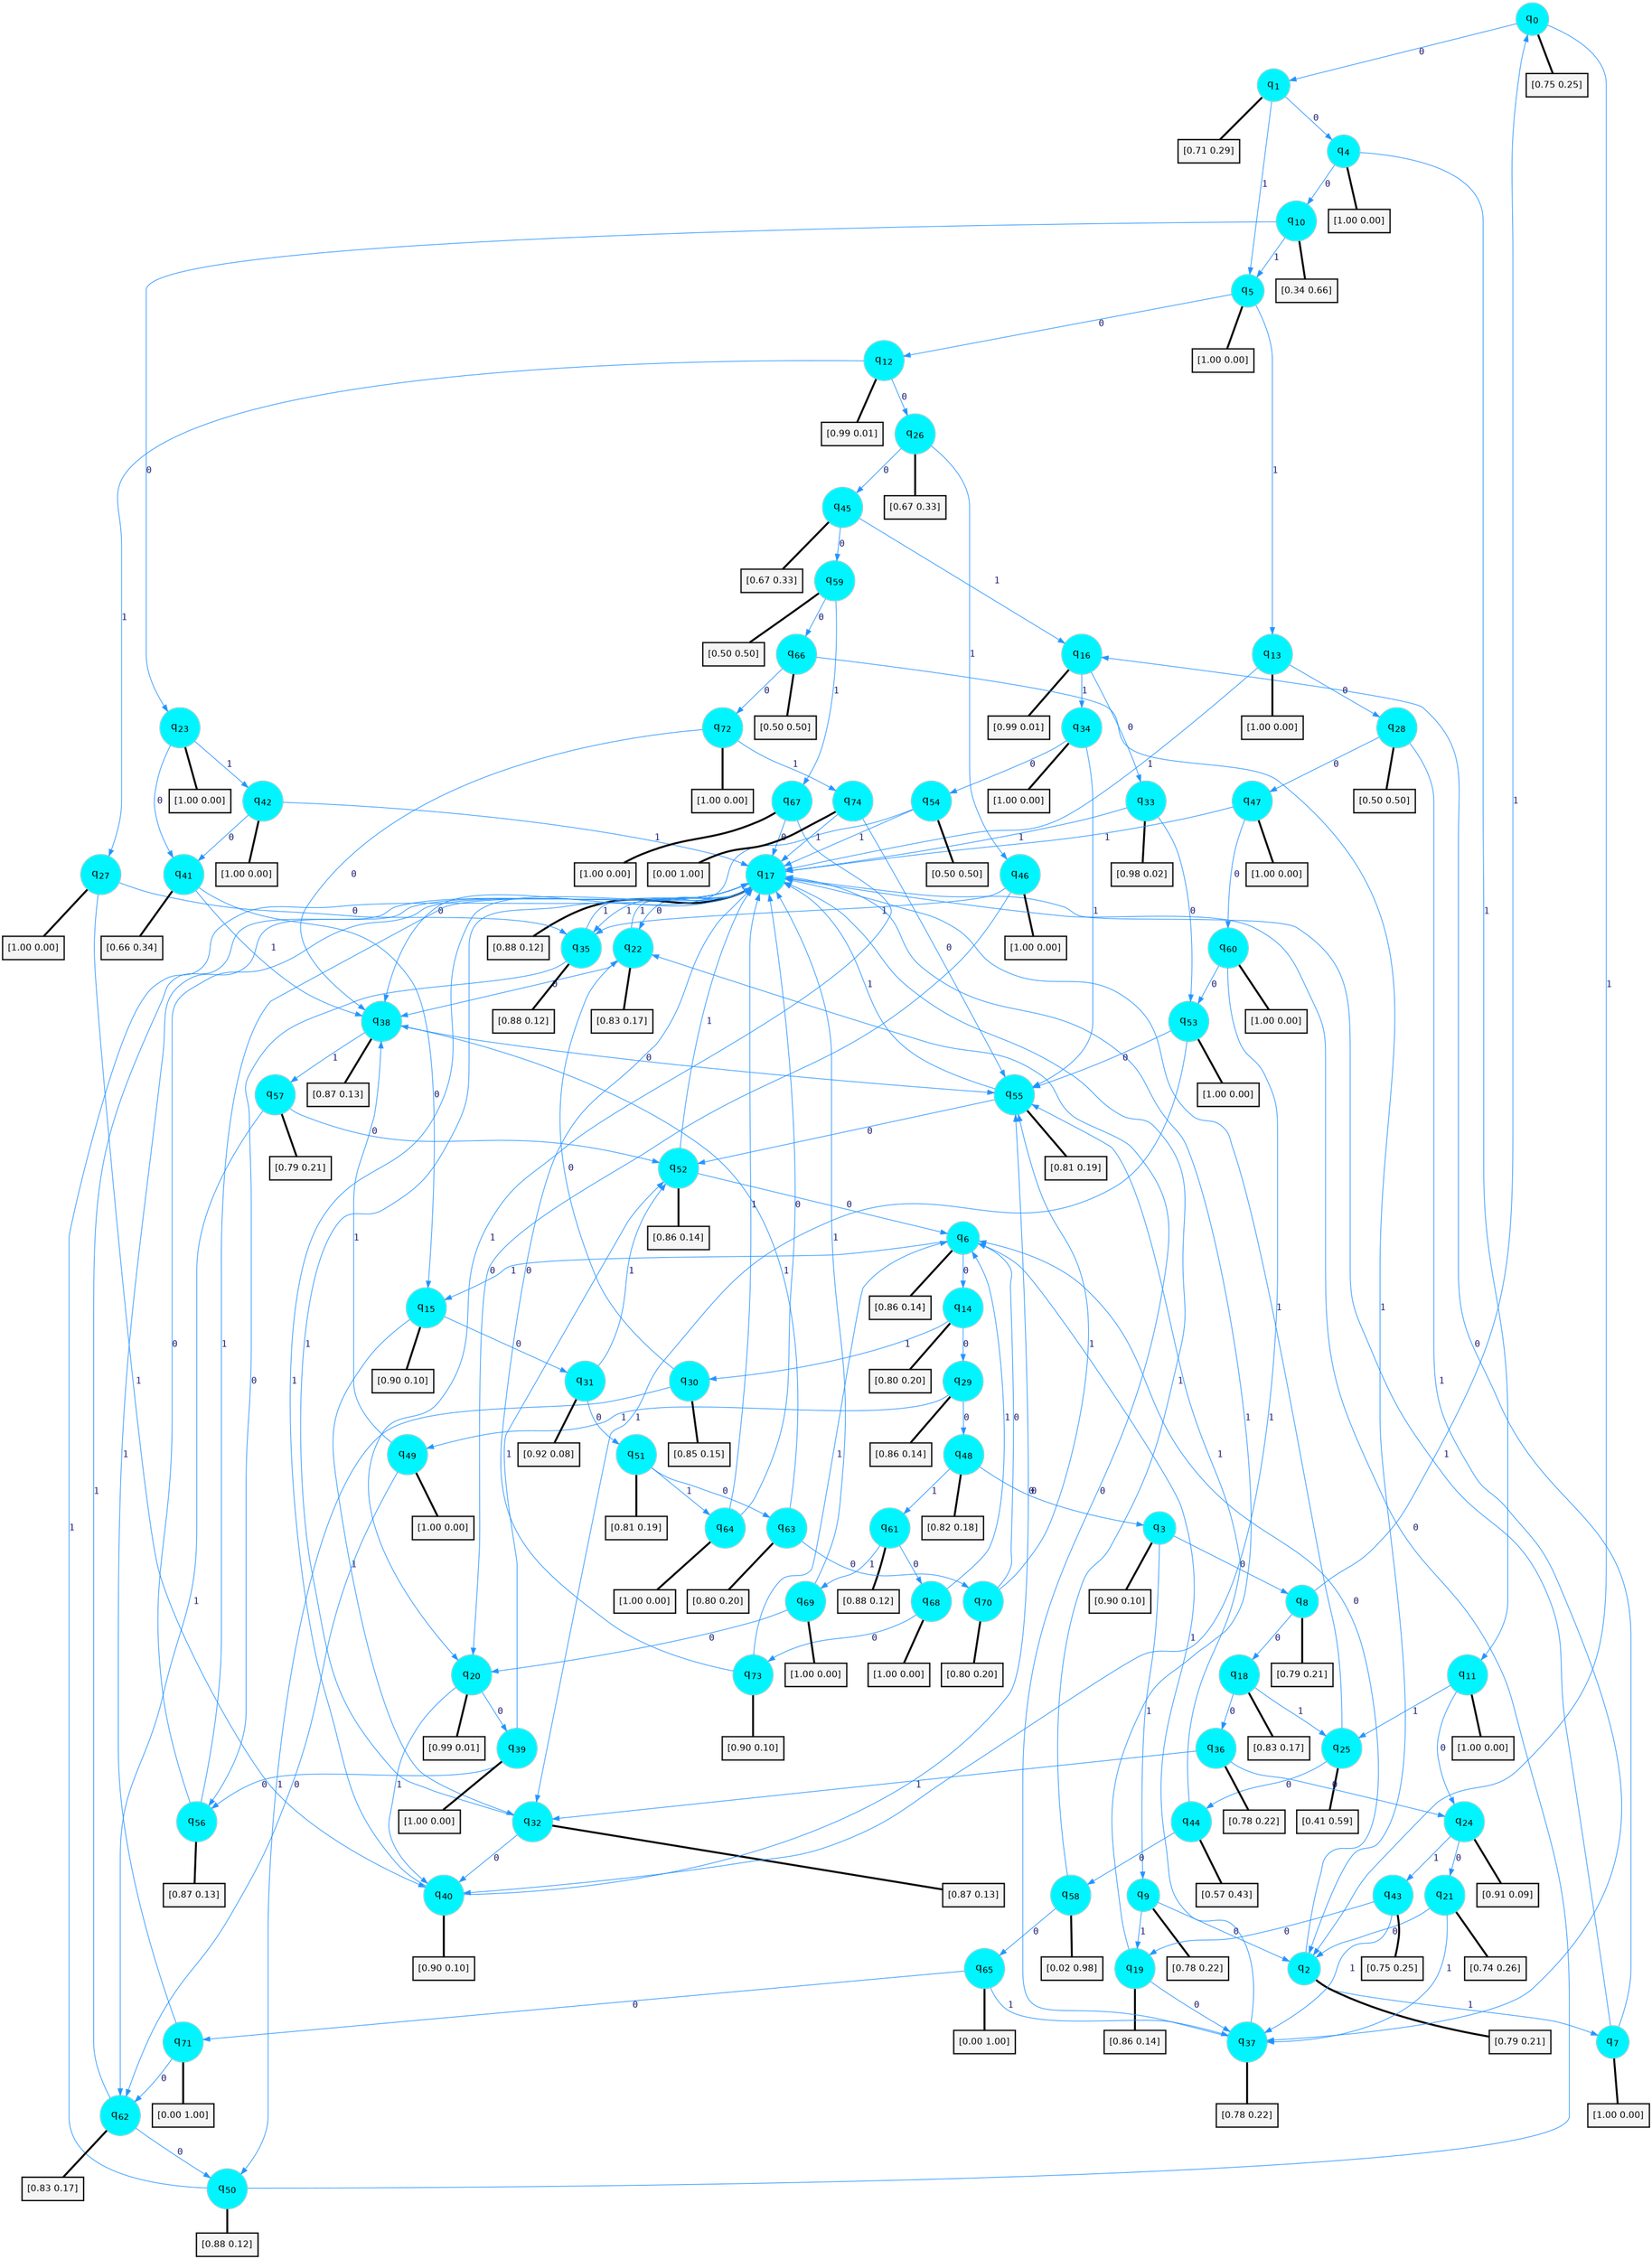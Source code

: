 digraph G {
graph [
bgcolor=transparent, dpi=300, rankdir=TD, size="40,25"];
node [
color=gray, fillcolor=turquoise1, fontcolor=black, fontname=Helvetica, fontsize=16, fontweight=bold, shape=circle, style=filled];
edge [
arrowsize=1, color=dodgerblue1, fontcolor=midnightblue, fontname=courier, fontweight=bold, penwidth=1, style=solid, weight=20];
0[label=<q<SUB>0</SUB>>];
1[label=<q<SUB>1</SUB>>];
2[label=<q<SUB>2</SUB>>];
3[label=<q<SUB>3</SUB>>];
4[label=<q<SUB>4</SUB>>];
5[label=<q<SUB>5</SUB>>];
6[label=<q<SUB>6</SUB>>];
7[label=<q<SUB>7</SUB>>];
8[label=<q<SUB>8</SUB>>];
9[label=<q<SUB>9</SUB>>];
10[label=<q<SUB>10</SUB>>];
11[label=<q<SUB>11</SUB>>];
12[label=<q<SUB>12</SUB>>];
13[label=<q<SUB>13</SUB>>];
14[label=<q<SUB>14</SUB>>];
15[label=<q<SUB>15</SUB>>];
16[label=<q<SUB>16</SUB>>];
17[label=<q<SUB>17</SUB>>];
18[label=<q<SUB>18</SUB>>];
19[label=<q<SUB>19</SUB>>];
20[label=<q<SUB>20</SUB>>];
21[label=<q<SUB>21</SUB>>];
22[label=<q<SUB>22</SUB>>];
23[label=<q<SUB>23</SUB>>];
24[label=<q<SUB>24</SUB>>];
25[label=<q<SUB>25</SUB>>];
26[label=<q<SUB>26</SUB>>];
27[label=<q<SUB>27</SUB>>];
28[label=<q<SUB>28</SUB>>];
29[label=<q<SUB>29</SUB>>];
30[label=<q<SUB>30</SUB>>];
31[label=<q<SUB>31</SUB>>];
32[label=<q<SUB>32</SUB>>];
33[label=<q<SUB>33</SUB>>];
34[label=<q<SUB>34</SUB>>];
35[label=<q<SUB>35</SUB>>];
36[label=<q<SUB>36</SUB>>];
37[label=<q<SUB>37</SUB>>];
38[label=<q<SUB>38</SUB>>];
39[label=<q<SUB>39</SUB>>];
40[label=<q<SUB>40</SUB>>];
41[label=<q<SUB>41</SUB>>];
42[label=<q<SUB>42</SUB>>];
43[label=<q<SUB>43</SUB>>];
44[label=<q<SUB>44</SUB>>];
45[label=<q<SUB>45</SUB>>];
46[label=<q<SUB>46</SUB>>];
47[label=<q<SUB>47</SUB>>];
48[label=<q<SUB>48</SUB>>];
49[label=<q<SUB>49</SUB>>];
50[label=<q<SUB>50</SUB>>];
51[label=<q<SUB>51</SUB>>];
52[label=<q<SUB>52</SUB>>];
53[label=<q<SUB>53</SUB>>];
54[label=<q<SUB>54</SUB>>];
55[label=<q<SUB>55</SUB>>];
56[label=<q<SUB>56</SUB>>];
57[label=<q<SUB>57</SUB>>];
58[label=<q<SUB>58</SUB>>];
59[label=<q<SUB>59</SUB>>];
60[label=<q<SUB>60</SUB>>];
61[label=<q<SUB>61</SUB>>];
62[label=<q<SUB>62</SUB>>];
63[label=<q<SUB>63</SUB>>];
64[label=<q<SUB>64</SUB>>];
65[label=<q<SUB>65</SUB>>];
66[label=<q<SUB>66</SUB>>];
67[label=<q<SUB>67</SUB>>];
68[label=<q<SUB>68</SUB>>];
69[label=<q<SUB>69</SUB>>];
70[label=<q<SUB>70</SUB>>];
71[label=<q<SUB>71</SUB>>];
72[label=<q<SUB>72</SUB>>];
73[label=<q<SUB>73</SUB>>];
74[label=<q<SUB>74</SUB>>];
75[label="[0.75 0.25]", shape=box,fontcolor=black, fontname=Helvetica, fontsize=14, penwidth=2, fillcolor=whitesmoke,color=black];
76[label="[0.71 0.29]", shape=box,fontcolor=black, fontname=Helvetica, fontsize=14, penwidth=2, fillcolor=whitesmoke,color=black];
77[label="[0.79 0.21]", shape=box,fontcolor=black, fontname=Helvetica, fontsize=14, penwidth=2, fillcolor=whitesmoke,color=black];
78[label="[0.90 0.10]", shape=box,fontcolor=black, fontname=Helvetica, fontsize=14, penwidth=2, fillcolor=whitesmoke,color=black];
79[label="[1.00 0.00]", shape=box,fontcolor=black, fontname=Helvetica, fontsize=14, penwidth=2, fillcolor=whitesmoke,color=black];
80[label="[1.00 0.00]", shape=box,fontcolor=black, fontname=Helvetica, fontsize=14, penwidth=2, fillcolor=whitesmoke,color=black];
81[label="[0.86 0.14]", shape=box,fontcolor=black, fontname=Helvetica, fontsize=14, penwidth=2, fillcolor=whitesmoke,color=black];
82[label="[1.00 0.00]", shape=box,fontcolor=black, fontname=Helvetica, fontsize=14, penwidth=2, fillcolor=whitesmoke,color=black];
83[label="[0.79 0.21]", shape=box,fontcolor=black, fontname=Helvetica, fontsize=14, penwidth=2, fillcolor=whitesmoke,color=black];
84[label="[0.78 0.22]", shape=box,fontcolor=black, fontname=Helvetica, fontsize=14, penwidth=2, fillcolor=whitesmoke,color=black];
85[label="[0.34 0.66]", shape=box,fontcolor=black, fontname=Helvetica, fontsize=14, penwidth=2, fillcolor=whitesmoke,color=black];
86[label="[1.00 0.00]", shape=box,fontcolor=black, fontname=Helvetica, fontsize=14, penwidth=2, fillcolor=whitesmoke,color=black];
87[label="[0.99 0.01]", shape=box,fontcolor=black, fontname=Helvetica, fontsize=14, penwidth=2, fillcolor=whitesmoke,color=black];
88[label="[1.00 0.00]", shape=box,fontcolor=black, fontname=Helvetica, fontsize=14, penwidth=2, fillcolor=whitesmoke,color=black];
89[label="[0.80 0.20]", shape=box,fontcolor=black, fontname=Helvetica, fontsize=14, penwidth=2, fillcolor=whitesmoke,color=black];
90[label="[0.90 0.10]", shape=box,fontcolor=black, fontname=Helvetica, fontsize=14, penwidth=2, fillcolor=whitesmoke,color=black];
91[label="[0.99 0.01]", shape=box,fontcolor=black, fontname=Helvetica, fontsize=14, penwidth=2, fillcolor=whitesmoke,color=black];
92[label="[0.88 0.12]", shape=box,fontcolor=black, fontname=Helvetica, fontsize=14, penwidth=2, fillcolor=whitesmoke,color=black];
93[label="[0.83 0.17]", shape=box,fontcolor=black, fontname=Helvetica, fontsize=14, penwidth=2, fillcolor=whitesmoke,color=black];
94[label="[0.86 0.14]", shape=box,fontcolor=black, fontname=Helvetica, fontsize=14, penwidth=2, fillcolor=whitesmoke,color=black];
95[label="[0.99 0.01]", shape=box,fontcolor=black, fontname=Helvetica, fontsize=14, penwidth=2, fillcolor=whitesmoke,color=black];
96[label="[0.74 0.26]", shape=box,fontcolor=black, fontname=Helvetica, fontsize=14, penwidth=2, fillcolor=whitesmoke,color=black];
97[label="[0.83 0.17]", shape=box,fontcolor=black, fontname=Helvetica, fontsize=14, penwidth=2, fillcolor=whitesmoke,color=black];
98[label="[1.00 0.00]", shape=box,fontcolor=black, fontname=Helvetica, fontsize=14, penwidth=2, fillcolor=whitesmoke,color=black];
99[label="[0.91 0.09]", shape=box,fontcolor=black, fontname=Helvetica, fontsize=14, penwidth=2, fillcolor=whitesmoke,color=black];
100[label="[0.41 0.59]", shape=box,fontcolor=black, fontname=Helvetica, fontsize=14, penwidth=2, fillcolor=whitesmoke,color=black];
101[label="[0.67 0.33]", shape=box,fontcolor=black, fontname=Helvetica, fontsize=14, penwidth=2, fillcolor=whitesmoke,color=black];
102[label="[1.00 0.00]", shape=box,fontcolor=black, fontname=Helvetica, fontsize=14, penwidth=2, fillcolor=whitesmoke,color=black];
103[label="[0.50 0.50]", shape=box,fontcolor=black, fontname=Helvetica, fontsize=14, penwidth=2, fillcolor=whitesmoke,color=black];
104[label="[0.86 0.14]", shape=box,fontcolor=black, fontname=Helvetica, fontsize=14, penwidth=2, fillcolor=whitesmoke,color=black];
105[label="[0.85 0.15]", shape=box,fontcolor=black, fontname=Helvetica, fontsize=14, penwidth=2, fillcolor=whitesmoke,color=black];
106[label="[0.92 0.08]", shape=box,fontcolor=black, fontname=Helvetica, fontsize=14, penwidth=2, fillcolor=whitesmoke,color=black];
107[label="[0.87 0.13]", shape=box,fontcolor=black, fontname=Helvetica, fontsize=14, penwidth=2, fillcolor=whitesmoke,color=black];
108[label="[0.98 0.02]", shape=box,fontcolor=black, fontname=Helvetica, fontsize=14, penwidth=2, fillcolor=whitesmoke,color=black];
109[label="[1.00 0.00]", shape=box,fontcolor=black, fontname=Helvetica, fontsize=14, penwidth=2, fillcolor=whitesmoke,color=black];
110[label="[0.88 0.12]", shape=box,fontcolor=black, fontname=Helvetica, fontsize=14, penwidth=2, fillcolor=whitesmoke,color=black];
111[label="[0.78 0.22]", shape=box,fontcolor=black, fontname=Helvetica, fontsize=14, penwidth=2, fillcolor=whitesmoke,color=black];
112[label="[0.78 0.22]", shape=box,fontcolor=black, fontname=Helvetica, fontsize=14, penwidth=2, fillcolor=whitesmoke,color=black];
113[label="[0.87 0.13]", shape=box,fontcolor=black, fontname=Helvetica, fontsize=14, penwidth=2, fillcolor=whitesmoke,color=black];
114[label="[1.00 0.00]", shape=box,fontcolor=black, fontname=Helvetica, fontsize=14, penwidth=2, fillcolor=whitesmoke,color=black];
115[label="[0.90 0.10]", shape=box,fontcolor=black, fontname=Helvetica, fontsize=14, penwidth=2, fillcolor=whitesmoke,color=black];
116[label="[0.66 0.34]", shape=box,fontcolor=black, fontname=Helvetica, fontsize=14, penwidth=2, fillcolor=whitesmoke,color=black];
117[label="[1.00 0.00]", shape=box,fontcolor=black, fontname=Helvetica, fontsize=14, penwidth=2, fillcolor=whitesmoke,color=black];
118[label="[0.75 0.25]", shape=box,fontcolor=black, fontname=Helvetica, fontsize=14, penwidth=2, fillcolor=whitesmoke,color=black];
119[label="[0.57 0.43]", shape=box,fontcolor=black, fontname=Helvetica, fontsize=14, penwidth=2, fillcolor=whitesmoke,color=black];
120[label="[0.67 0.33]", shape=box,fontcolor=black, fontname=Helvetica, fontsize=14, penwidth=2, fillcolor=whitesmoke,color=black];
121[label="[1.00 0.00]", shape=box,fontcolor=black, fontname=Helvetica, fontsize=14, penwidth=2, fillcolor=whitesmoke,color=black];
122[label="[1.00 0.00]", shape=box,fontcolor=black, fontname=Helvetica, fontsize=14, penwidth=2, fillcolor=whitesmoke,color=black];
123[label="[0.82 0.18]", shape=box,fontcolor=black, fontname=Helvetica, fontsize=14, penwidth=2, fillcolor=whitesmoke,color=black];
124[label="[1.00 0.00]", shape=box,fontcolor=black, fontname=Helvetica, fontsize=14, penwidth=2, fillcolor=whitesmoke,color=black];
125[label="[0.88 0.12]", shape=box,fontcolor=black, fontname=Helvetica, fontsize=14, penwidth=2, fillcolor=whitesmoke,color=black];
126[label="[0.81 0.19]", shape=box,fontcolor=black, fontname=Helvetica, fontsize=14, penwidth=2, fillcolor=whitesmoke,color=black];
127[label="[0.86 0.14]", shape=box,fontcolor=black, fontname=Helvetica, fontsize=14, penwidth=2, fillcolor=whitesmoke,color=black];
128[label="[1.00 0.00]", shape=box,fontcolor=black, fontname=Helvetica, fontsize=14, penwidth=2, fillcolor=whitesmoke,color=black];
129[label="[0.50 0.50]", shape=box,fontcolor=black, fontname=Helvetica, fontsize=14, penwidth=2, fillcolor=whitesmoke,color=black];
130[label="[0.81 0.19]", shape=box,fontcolor=black, fontname=Helvetica, fontsize=14, penwidth=2, fillcolor=whitesmoke,color=black];
131[label="[0.87 0.13]", shape=box,fontcolor=black, fontname=Helvetica, fontsize=14, penwidth=2, fillcolor=whitesmoke,color=black];
132[label="[0.79 0.21]", shape=box,fontcolor=black, fontname=Helvetica, fontsize=14, penwidth=2, fillcolor=whitesmoke,color=black];
133[label="[0.02 0.98]", shape=box,fontcolor=black, fontname=Helvetica, fontsize=14, penwidth=2, fillcolor=whitesmoke,color=black];
134[label="[0.50 0.50]", shape=box,fontcolor=black, fontname=Helvetica, fontsize=14, penwidth=2, fillcolor=whitesmoke,color=black];
135[label="[1.00 0.00]", shape=box,fontcolor=black, fontname=Helvetica, fontsize=14, penwidth=2, fillcolor=whitesmoke,color=black];
136[label="[0.88 0.12]", shape=box,fontcolor=black, fontname=Helvetica, fontsize=14, penwidth=2, fillcolor=whitesmoke,color=black];
137[label="[0.83 0.17]", shape=box,fontcolor=black, fontname=Helvetica, fontsize=14, penwidth=2, fillcolor=whitesmoke,color=black];
138[label="[0.80 0.20]", shape=box,fontcolor=black, fontname=Helvetica, fontsize=14, penwidth=2, fillcolor=whitesmoke,color=black];
139[label="[1.00 0.00]", shape=box,fontcolor=black, fontname=Helvetica, fontsize=14, penwidth=2, fillcolor=whitesmoke,color=black];
140[label="[0.00 1.00]", shape=box,fontcolor=black, fontname=Helvetica, fontsize=14, penwidth=2, fillcolor=whitesmoke,color=black];
141[label="[0.50 0.50]", shape=box,fontcolor=black, fontname=Helvetica, fontsize=14, penwidth=2, fillcolor=whitesmoke,color=black];
142[label="[1.00 0.00]", shape=box,fontcolor=black, fontname=Helvetica, fontsize=14, penwidth=2, fillcolor=whitesmoke,color=black];
143[label="[1.00 0.00]", shape=box,fontcolor=black, fontname=Helvetica, fontsize=14, penwidth=2, fillcolor=whitesmoke,color=black];
144[label="[1.00 0.00]", shape=box,fontcolor=black, fontname=Helvetica, fontsize=14, penwidth=2, fillcolor=whitesmoke,color=black];
145[label="[0.80 0.20]", shape=box,fontcolor=black, fontname=Helvetica, fontsize=14, penwidth=2, fillcolor=whitesmoke,color=black];
146[label="[0.00 1.00]", shape=box,fontcolor=black, fontname=Helvetica, fontsize=14, penwidth=2, fillcolor=whitesmoke,color=black];
147[label="[1.00 0.00]", shape=box,fontcolor=black, fontname=Helvetica, fontsize=14, penwidth=2, fillcolor=whitesmoke,color=black];
148[label="[0.90 0.10]", shape=box,fontcolor=black, fontname=Helvetica, fontsize=14, penwidth=2, fillcolor=whitesmoke,color=black];
149[label="[0.00 1.00]", shape=box,fontcolor=black, fontname=Helvetica, fontsize=14, penwidth=2, fillcolor=whitesmoke,color=black];
0->1 [label=0];
0->2 [label=1];
0->75 [arrowhead=none, penwidth=3,color=black];
1->4 [label=0];
1->5 [label=1];
1->76 [arrowhead=none, penwidth=3,color=black];
2->6 [label=0];
2->7 [label=1];
2->77 [arrowhead=none, penwidth=3,color=black];
3->8 [label=0];
3->9 [label=1];
3->78 [arrowhead=none, penwidth=3,color=black];
4->10 [label=0];
4->11 [label=1];
4->79 [arrowhead=none, penwidth=3,color=black];
5->12 [label=0];
5->13 [label=1];
5->80 [arrowhead=none, penwidth=3,color=black];
6->14 [label=0];
6->15 [label=1];
6->81 [arrowhead=none, penwidth=3,color=black];
7->16 [label=0];
7->17 [label=1];
7->82 [arrowhead=none, penwidth=3,color=black];
8->18 [label=0];
8->0 [label=1];
8->83 [arrowhead=none, penwidth=3,color=black];
9->2 [label=0];
9->19 [label=1];
9->84 [arrowhead=none, penwidth=3,color=black];
10->23 [label=0];
10->5 [label=1];
10->85 [arrowhead=none, penwidth=3,color=black];
11->24 [label=0];
11->25 [label=1];
11->86 [arrowhead=none, penwidth=3,color=black];
12->26 [label=0];
12->27 [label=1];
12->87 [arrowhead=none, penwidth=3,color=black];
13->28 [label=0];
13->17 [label=1];
13->88 [arrowhead=none, penwidth=3,color=black];
14->29 [label=0];
14->30 [label=1];
14->89 [arrowhead=none, penwidth=3,color=black];
15->31 [label=0];
15->32 [label=1];
15->90 [arrowhead=none, penwidth=3,color=black];
16->33 [label=0];
16->34 [label=1];
16->91 [arrowhead=none, penwidth=3,color=black];
17->22 [label=0];
17->35 [label=1];
17->92 [arrowhead=none, penwidth=3,color=black];
18->36 [label=0];
18->25 [label=1];
18->93 [arrowhead=none, penwidth=3,color=black];
19->37 [label=0];
19->17 [label=1];
19->94 [arrowhead=none, penwidth=3,color=black];
20->39 [label=0];
20->40 [label=1];
20->95 [arrowhead=none, penwidth=3,color=black];
21->2 [label=0];
21->37 [label=1];
21->96 [arrowhead=none, penwidth=3,color=black];
22->38 [label=0];
22->17 [label=1];
22->97 [arrowhead=none, penwidth=3,color=black];
23->41 [label=0];
23->42 [label=1];
23->98 [arrowhead=none, penwidth=3,color=black];
24->21 [label=0];
24->43 [label=1];
24->99 [arrowhead=none, penwidth=3,color=black];
25->44 [label=0];
25->17 [label=1];
25->100 [arrowhead=none, penwidth=3,color=black];
26->45 [label=0];
26->46 [label=1];
26->101 [arrowhead=none, penwidth=3,color=black];
27->35 [label=0];
27->40 [label=1];
27->102 [arrowhead=none, penwidth=3,color=black];
28->47 [label=0];
28->37 [label=1];
28->103 [arrowhead=none, penwidth=3,color=black];
29->48 [label=0];
29->49 [label=1];
29->104 [arrowhead=none, penwidth=3,color=black];
30->22 [label=0];
30->50 [label=1];
30->105 [arrowhead=none, penwidth=3,color=black];
31->51 [label=0];
31->52 [label=1];
31->106 [arrowhead=none, penwidth=3,color=black];
32->40 [label=0];
32->17 [label=1];
32->107 [arrowhead=none, penwidth=3,color=black];
33->53 [label=0];
33->17 [label=1];
33->108 [arrowhead=none, penwidth=3,color=black];
34->54 [label=0];
34->55 [label=1];
34->109 [arrowhead=none, penwidth=3,color=black];
35->56 [label=0];
35->17 [label=1];
35->110 [arrowhead=none, penwidth=3,color=black];
36->24 [label=0];
36->32 [label=1];
36->111 [arrowhead=none, penwidth=3,color=black];
37->22 [label=0];
37->6 [label=1];
37->112 [arrowhead=none, penwidth=3,color=black];
38->55 [label=0];
38->57 [label=1];
38->113 [arrowhead=none, penwidth=3,color=black];
39->56 [label=0];
39->52 [label=1];
39->114 [arrowhead=none, penwidth=3,color=black];
40->55 [label=0];
40->17 [label=1];
40->115 [arrowhead=none, penwidth=3,color=black];
41->15 [label=0];
41->38 [label=1];
41->116 [arrowhead=none, penwidth=3,color=black];
42->41 [label=0];
42->17 [label=1];
42->117 [arrowhead=none, penwidth=3,color=black];
43->19 [label=0];
43->37 [label=1];
43->118 [arrowhead=none, penwidth=3,color=black];
44->58 [label=0];
44->55 [label=1];
44->119 [arrowhead=none, penwidth=3,color=black];
45->59 [label=0];
45->16 [label=1];
45->120 [arrowhead=none, penwidth=3,color=black];
46->20 [label=0];
46->35 [label=1];
46->121 [arrowhead=none, penwidth=3,color=black];
47->60 [label=0];
47->17 [label=1];
47->122 [arrowhead=none, penwidth=3,color=black];
48->3 [label=0];
48->61 [label=1];
48->123 [arrowhead=none, penwidth=3,color=black];
49->62 [label=0];
49->38 [label=1];
49->124 [arrowhead=none, penwidth=3,color=black];
50->17 [label=0];
50->17 [label=1];
50->125 [arrowhead=none, penwidth=3,color=black];
51->63 [label=0];
51->64 [label=1];
51->126 [arrowhead=none, penwidth=3,color=black];
52->6 [label=0];
52->17 [label=1];
52->127 [arrowhead=none, penwidth=3,color=black];
53->55 [label=0];
53->32 [label=1];
53->128 [arrowhead=none, penwidth=3,color=black];
54->38 [label=0];
54->17 [label=1];
54->129 [arrowhead=none, penwidth=3,color=black];
55->52 [label=0];
55->17 [label=1];
55->130 [arrowhead=none, penwidth=3,color=black];
56->17 [label=0];
56->17 [label=1];
56->131 [arrowhead=none, penwidth=3,color=black];
57->52 [label=0];
57->62 [label=1];
57->132 [arrowhead=none, penwidth=3,color=black];
58->65 [label=0];
58->17 [label=1];
58->133 [arrowhead=none, penwidth=3,color=black];
59->66 [label=0];
59->67 [label=1];
59->134 [arrowhead=none, penwidth=3,color=black];
60->53 [label=0];
60->40 [label=1];
60->135 [arrowhead=none, penwidth=3,color=black];
61->68 [label=0];
61->69 [label=1];
61->136 [arrowhead=none, penwidth=3,color=black];
62->50 [label=0];
62->17 [label=1];
62->137 [arrowhead=none, penwidth=3,color=black];
63->70 [label=0];
63->38 [label=1];
63->138 [arrowhead=none, penwidth=3,color=black];
64->17 [label=0];
64->17 [label=1];
64->139 [arrowhead=none, penwidth=3,color=black];
65->71 [label=0];
65->37 [label=1];
65->140 [arrowhead=none, penwidth=3,color=black];
66->72 [label=0];
66->2 [label=1];
66->141 [arrowhead=none, penwidth=3,color=black];
67->17 [label=0];
67->20 [label=1];
67->142 [arrowhead=none, penwidth=3,color=black];
68->73 [label=0];
68->6 [label=1];
68->143 [arrowhead=none, penwidth=3,color=black];
69->20 [label=0];
69->17 [label=1];
69->144 [arrowhead=none, penwidth=3,color=black];
70->6 [label=0];
70->55 [label=1];
70->145 [arrowhead=none, penwidth=3,color=black];
71->62 [label=0];
71->17 [label=1];
71->146 [arrowhead=none, penwidth=3,color=black];
72->38 [label=0];
72->74 [label=1];
72->147 [arrowhead=none, penwidth=3,color=black];
73->17 [label=0];
73->6 [label=1];
73->148 [arrowhead=none, penwidth=3,color=black];
74->55 [label=0];
74->17 [label=1];
74->149 [arrowhead=none, penwidth=3,color=black];
}
